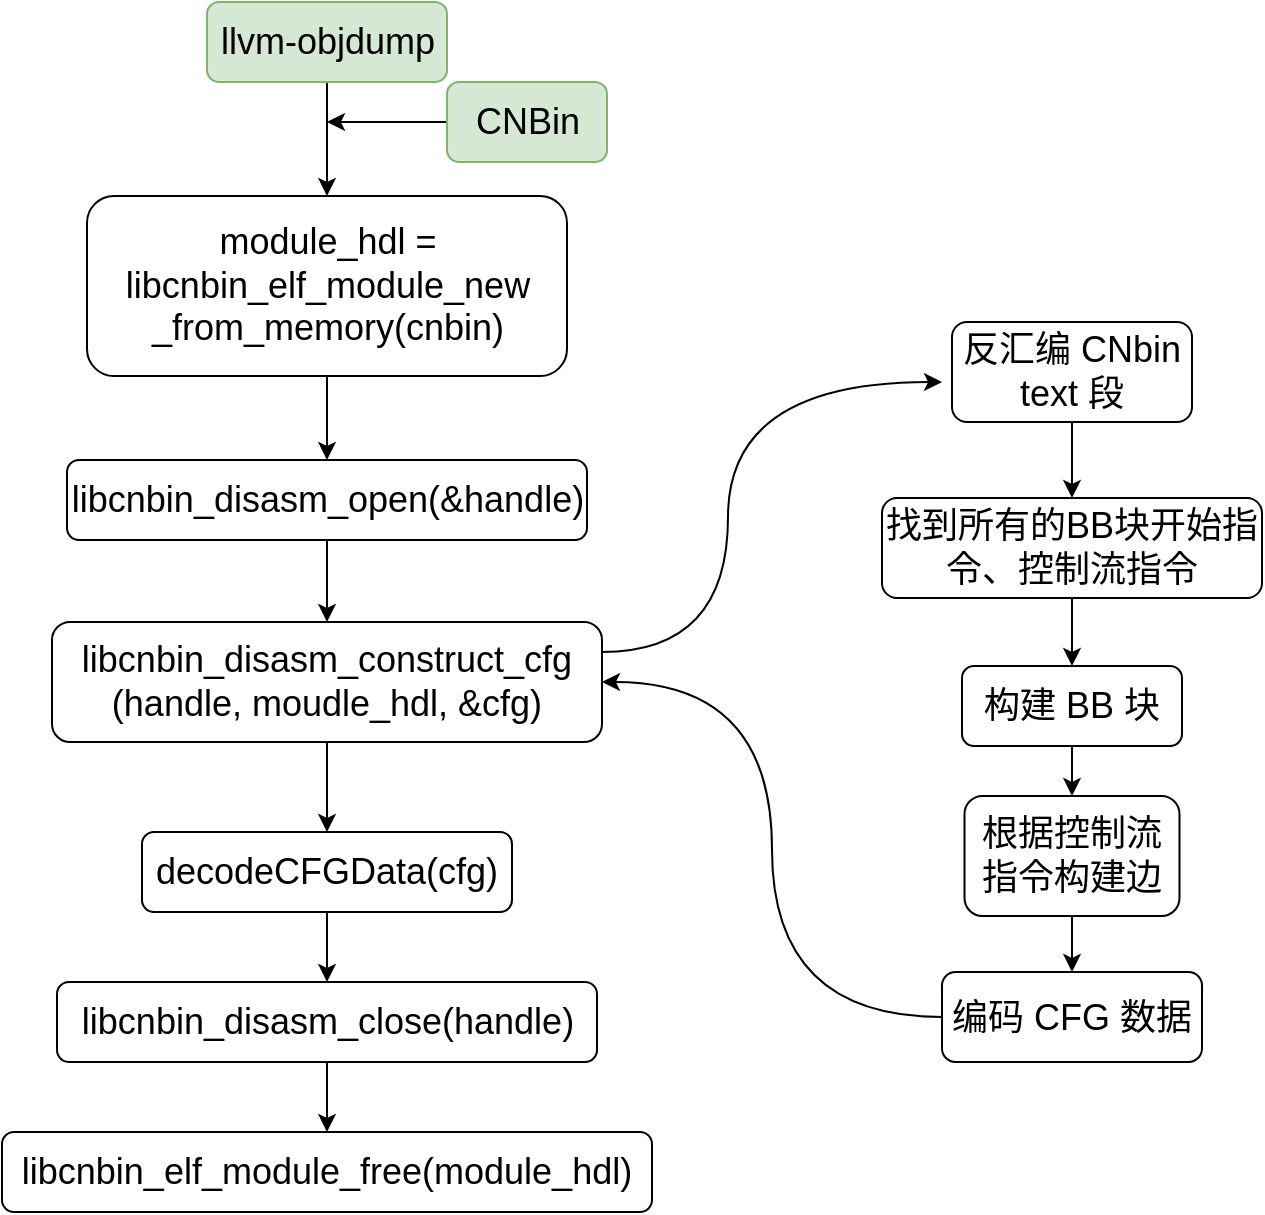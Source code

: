 <mxfile version="21.6.8" type="github">
  <diagram id="C5RBs43oDa-KdzZeNtuy" name="Page-1">
    <mxGraphModel dx="1949" dy="646" grid="1" gridSize="10" guides="1" tooltips="1" connect="1" arrows="1" fold="1" page="1" pageScale="1" pageWidth="827" pageHeight="1169" math="0" shadow="0">
      <root>
        <mxCell id="WIyWlLk6GJQsqaUBKTNV-0" />
        <mxCell id="WIyWlLk6GJQsqaUBKTNV-1" parent="WIyWlLk6GJQsqaUBKTNV-0" />
        <mxCell id="7wnKlUhCWpSUiV8DsGZP-15" value="" style="edgeStyle=orthogonalEdgeStyle;rounded=0;orthogonalLoop=1;jettySize=auto;html=1;" edge="1" parent="WIyWlLk6GJQsqaUBKTNV-1" source="GwNDqdSelnFKvhHl8uKX-0" target="GwNDqdSelnFKvhHl8uKX-1">
          <mxGeometry relative="1" as="geometry" />
        </mxCell>
        <mxCell id="GwNDqdSelnFKvhHl8uKX-0" value="&lt;font style=&quot;font-size: 18px;&quot;&gt;反汇编 CNbin text 段&lt;/font&gt;" style="rounded=1;whiteSpace=wrap;html=1;" parent="WIyWlLk6GJQsqaUBKTNV-1" vertex="1">
          <mxGeometry x="-255" y="240" width="120" height="50" as="geometry" />
        </mxCell>
        <mxCell id="GwNDqdSelnFKvhHl8uKX-8" style="edgeStyle=orthogonalEdgeStyle;rounded=0;orthogonalLoop=1;jettySize=auto;html=1;exitX=0.5;exitY=1;exitDx=0;exitDy=0;entryX=0.5;entryY=0;entryDx=0;entryDy=0;" parent="WIyWlLk6GJQsqaUBKTNV-1" source="GwNDqdSelnFKvhHl8uKX-1" target="GwNDqdSelnFKvhHl8uKX-2" edge="1">
          <mxGeometry relative="1" as="geometry" />
        </mxCell>
        <mxCell id="GwNDqdSelnFKvhHl8uKX-9" value="&lt;span style=&quot;font-size: 14px;&quot;&gt;&lt;br&gt;&lt;/span&gt;" style="edgeLabel;html=1;align=center;verticalAlign=middle;resizable=0;points=[];" parent="GwNDqdSelnFKvhHl8uKX-8" vertex="1" connectable="0">
          <mxGeometry x="0.04" y="2" relative="1" as="geometry">
            <mxPoint as="offset" />
          </mxGeometry>
        </mxCell>
        <mxCell id="GwNDqdSelnFKvhHl8uKX-1" value="&lt;font style=&quot;font-size: 18px;&quot;&gt;找到所有的BB块开始指令、控制流指令&lt;/font&gt;" style="rounded=1;whiteSpace=wrap;html=1;" parent="WIyWlLk6GJQsqaUBKTNV-1" vertex="1">
          <mxGeometry x="-290" y="328" width="190" height="50" as="geometry" />
        </mxCell>
        <mxCell id="7wnKlUhCWpSUiV8DsGZP-13" style="edgeStyle=orthogonalEdgeStyle;rounded=0;orthogonalLoop=1;jettySize=auto;html=1;exitX=0.5;exitY=1;exitDx=0;exitDy=0;entryX=0.5;entryY=0;entryDx=0;entryDy=0;" edge="1" parent="WIyWlLk6GJQsqaUBKTNV-1" source="GwNDqdSelnFKvhHl8uKX-2" target="7wnKlUhCWpSUiV8DsGZP-10">
          <mxGeometry relative="1" as="geometry" />
        </mxCell>
        <mxCell id="GwNDqdSelnFKvhHl8uKX-2" value="&lt;font style=&quot;font-size: 18px;&quot;&gt;构建 BB 块&lt;/font&gt;" style="rounded=1;whiteSpace=wrap;html=1;" parent="WIyWlLk6GJQsqaUBKTNV-1" vertex="1">
          <mxGeometry x="-250" y="412" width="110" height="40" as="geometry" />
        </mxCell>
        <mxCell id="7wnKlUhCWpSUiV8DsGZP-20" value="" style="edgeStyle=orthogonalEdgeStyle;rounded=0;orthogonalLoop=1;jettySize=auto;html=1;" edge="1" parent="WIyWlLk6GJQsqaUBKTNV-1" source="7wnKlUhCWpSUiV8DsGZP-0" target="7wnKlUhCWpSUiV8DsGZP-17">
          <mxGeometry relative="1" as="geometry" />
        </mxCell>
        <mxCell id="7wnKlUhCWpSUiV8DsGZP-0" value="&lt;font style=&quot;font-size: 18px;&quot;&gt;llvm-objdump&lt;/font&gt;" style="rounded=1;whiteSpace=wrap;html=1;fontSize=12;glass=0;strokeWidth=1;shadow=0;fillColor=#d5e8d4;strokeColor=#82b366;" vertex="1" parent="WIyWlLk6GJQsqaUBKTNV-1">
          <mxGeometry x="-627.5" y="80" width="120" height="40" as="geometry" />
        </mxCell>
        <mxCell id="7wnKlUhCWpSUiV8DsGZP-25" value="" style="edgeStyle=orthogonalEdgeStyle;rounded=0;orthogonalLoop=1;jettySize=auto;html=1;" edge="1" parent="WIyWlLk6GJQsqaUBKTNV-1" source="7wnKlUhCWpSUiV8DsGZP-1" target="7wnKlUhCWpSUiV8DsGZP-4">
          <mxGeometry relative="1" as="geometry" />
        </mxCell>
        <mxCell id="7wnKlUhCWpSUiV8DsGZP-1" value="&lt;font style=&quot;font-size: 18px;&quot;&gt;libcnbin_disasm_open(&amp;amp;handle)&lt;/font&gt;" style="rounded=1;whiteSpace=wrap;html=1;fontSize=12;glass=0;strokeWidth=1;shadow=0;" vertex="1" parent="WIyWlLk6GJQsqaUBKTNV-1">
          <mxGeometry x="-697.5" y="309" width="260" height="40" as="geometry" />
        </mxCell>
        <mxCell id="7wnKlUhCWpSUiV8DsGZP-24" style="edgeStyle=orthogonalEdgeStyle;rounded=0;orthogonalLoop=1;jettySize=auto;html=1;exitX=0;exitY=0.5;exitDx=0;exitDy=0;" edge="1" parent="WIyWlLk6GJQsqaUBKTNV-1" source="7wnKlUhCWpSUiV8DsGZP-2">
          <mxGeometry relative="1" as="geometry">
            <mxPoint x="-567.5" y="140" as="targetPoint" />
          </mxGeometry>
        </mxCell>
        <mxCell id="7wnKlUhCWpSUiV8DsGZP-2" value="&lt;font style=&quot;font-size: 18px;&quot;&gt;CNBin&lt;/font&gt;" style="rounded=1;whiteSpace=wrap;html=1;fontSize=12;glass=0;strokeWidth=1;shadow=0;fillColor=#d5e8d4;strokeColor=#82b366;" vertex="1" parent="WIyWlLk6GJQsqaUBKTNV-1">
          <mxGeometry x="-507.5" y="120" width="80" height="40" as="geometry" />
        </mxCell>
        <mxCell id="7wnKlUhCWpSUiV8DsGZP-26" value="" style="edgeStyle=orthogonalEdgeStyle;rounded=0;orthogonalLoop=1;jettySize=auto;html=1;" edge="1" parent="WIyWlLk6GJQsqaUBKTNV-1" source="7wnKlUhCWpSUiV8DsGZP-4" target="7wnKlUhCWpSUiV8DsGZP-18">
          <mxGeometry relative="1" as="geometry" />
        </mxCell>
        <mxCell id="7wnKlUhCWpSUiV8DsGZP-30" style="edgeStyle=orthogonalEdgeStyle;rounded=0;orthogonalLoop=1;jettySize=auto;html=1;exitX=1;exitY=0.25;exitDx=0;exitDy=0;curved=1;" edge="1" parent="WIyWlLk6GJQsqaUBKTNV-1" source="7wnKlUhCWpSUiV8DsGZP-4">
          <mxGeometry relative="1" as="geometry">
            <mxPoint x="-260" y="270" as="targetPoint" />
            <Array as="points">
              <mxPoint x="-367" y="405" />
              <mxPoint x="-367" y="270" />
            </Array>
          </mxGeometry>
        </mxCell>
        <mxCell id="7wnKlUhCWpSUiV8DsGZP-4" value="&lt;font style=&quot;font-size: 18px;&quot;&gt;libcnbin_disasm_construct_cfg&lt;br&gt;(handle, moudle_hdl, &amp;amp;cfg)&lt;/font&gt;" style="rounded=1;whiteSpace=wrap;html=1;fontSize=12;glass=0;strokeWidth=1;shadow=0;" vertex="1" parent="WIyWlLk6GJQsqaUBKTNV-1">
          <mxGeometry x="-705" y="390" width="275" height="60" as="geometry" />
        </mxCell>
        <mxCell id="7wnKlUhCWpSUiV8DsGZP-28" value="" style="edgeStyle=orthogonalEdgeStyle;rounded=0;orthogonalLoop=1;jettySize=auto;html=1;" edge="1" parent="WIyWlLk6GJQsqaUBKTNV-1" source="7wnKlUhCWpSUiV8DsGZP-5" target="7wnKlUhCWpSUiV8DsGZP-19">
          <mxGeometry relative="1" as="geometry" />
        </mxCell>
        <mxCell id="7wnKlUhCWpSUiV8DsGZP-5" value="&lt;font style=&quot;font-size: 18px;&quot;&gt;libcnbin_disasm_close(handle)&lt;/font&gt;" style="rounded=1;whiteSpace=wrap;html=1;fontSize=12;glass=0;strokeWidth=1;shadow=0;" vertex="1" parent="WIyWlLk6GJQsqaUBKTNV-1">
          <mxGeometry x="-702.5" y="570" width="270" height="40" as="geometry" />
        </mxCell>
        <mxCell id="7wnKlUhCWpSUiV8DsGZP-8" value="&lt;font style=&quot;font-size: 18px;&quot;&gt;编码 CFG 数据&lt;/font&gt;" style="rounded=1;whiteSpace=wrap;html=1;" vertex="1" parent="WIyWlLk6GJQsqaUBKTNV-1">
          <mxGeometry x="-260" y="565" width="130" height="45" as="geometry" />
        </mxCell>
        <mxCell id="7wnKlUhCWpSUiV8DsGZP-32" style="edgeStyle=orthogonalEdgeStyle;rounded=0;orthogonalLoop=1;jettySize=auto;html=1;curved=1;entryX=1;entryY=0.5;entryDx=0;entryDy=0;exitX=0;exitY=0.5;exitDx=0;exitDy=0;" edge="1" parent="WIyWlLk6GJQsqaUBKTNV-1" source="7wnKlUhCWpSUiV8DsGZP-8" target="7wnKlUhCWpSUiV8DsGZP-4">
          <mxGeometry relative="1" as="geometry">
            <mxPoint x="-397.5" y="430" as="targetPoint" />
            <mxPoint x="-270" y="590" as="sourcePoint" />
          </mxGeometry>
        </mxCell>
        <mxCell id="7wnKlUhCWpSUiV8DsGZP-16" style="edgeStyle=orthogonalEdgeStyle;rounded=0;orthogonalLoop=1;jettySize=auto;html=1;exitX=0.5;exitY=1;exitDx=0;exitDy=0;entryX=0.5;entryY=0;entryDx=0;entryDy=0;" edge="1" parent="WIyWlLk6GJQsqaUBKTNV-1" source="7wnKlUhCWpSUiV8DsGZP-10" target="7wnKlUhCWpSUiV8DsGZP-8">
          <mxGeometry relative="1" as="geometry" />
        </mxCell>
        <mxCell id="7wnKlUhCWpSUiV8DsGZP-10" value="&lt;font style=&quot;font-size: 18px;&quot;&gt;根据控制流指令构建边&lt;/font&gt;" style="rounded=1;whiteSpace=wrap;html=1;" vertex="1" parent="WIyWlLk6GJQsqaUBKTNV-1">
          <mxGeometry x="-248.75" y="477" width="107.5" height="60" as="geometry" />
        </mxCell>
        <mxCell id="7wnKlUhCWpSUiV8DsGZP-21" value="" style="edgeStyle=orthogonalEdgeStyle;rounded=0;orthogonalLoop=1;jettySize=auto;html=1;" edge="1" parent="WIyWlLk6GJQsqaUBKTNV-1" source="7wnKlUhCWpSUiV8DsGZP-17" target="7wnKlUhCWpSUiV8DsGZP-1">
          <mxGeometry relative="1" as="geometry" />
        </mxCell>
        <mxCell id="7wnKlUhCWpSUiV8DsGZP-17" value="&lt;font style=&quot;font-size: 18px;&quot;&gt;module_hdl = libcnbin_elf_module_new&lt;br&gt;_from_memory(cnbin)&lt;/font&gt;" style="rounded=1;whiteSpace=wrap;html=1;fontSize=12;glass=0;strokeWidth=1;shadow=0;" vertex="1" parent="WIyWlLk6GJQsqaUBKTNV-1">
          <mxGeometry x="-687.5" y="177" width="240" height="90" as="geometry" />
        </mxCell>
        <mxCell id="7wnKlUhCWpSUiV8DsGZP-27" value="" style="edgeStyle=orthogonalEdgeStyle;rounded=0;orthogonalLoop=1;jettySize=auto;html=1;" edge="1" parent="WIyWlLk6GJQsqaUBKTNV-1" source="7wnKlUhCWpSUiV8DsGZP-18" target="7wnKlUhCWpSUiV8DsGZP-5">
          <mxGeometry relative="1" as="geometry" />
        </mxCell>
        <mxCell id="7wnKlUhCWpSUiV8DsGZP-18" value="&lt;font style=&quot;font-size: 18px;&quot;&gt;decodeCFGData(cfg)&lt;/font&gt;" style="rounded=1;whiteSpace=wrap;html=1;fontSize=12;glass=0;strokeWidth=1;shadow=0;" vertex="1" parent="WIyWlLk6GJQsqaUBKTNV-1">
          <mxGeometry x="-660" y="495" width="185" height="40" as="geometry" />
        </mxCell>
        <mxCell id="7wnKlUhCWpSUiV8DsGZP-19" value="&lt;font style=&quot;font-size: 18px;&quot;&gt;libcnbin_elf_module_free(module_hdl)&lt;/font&gt;" style="rounded=1;whiteSpace=wrap;html=1;fontSize=12;glass=0;strokeWidth=1;shadow=0;" vertex="1" parent="WIyWlLk6GJQsqaUBKTNV-1">
          <mxGeometry x="-730" y="645" width="325" height="40" as="geometry" />
        </mxCell>
      </root>
    </mxGraphModel>
  </diagram>
</mxfile>
